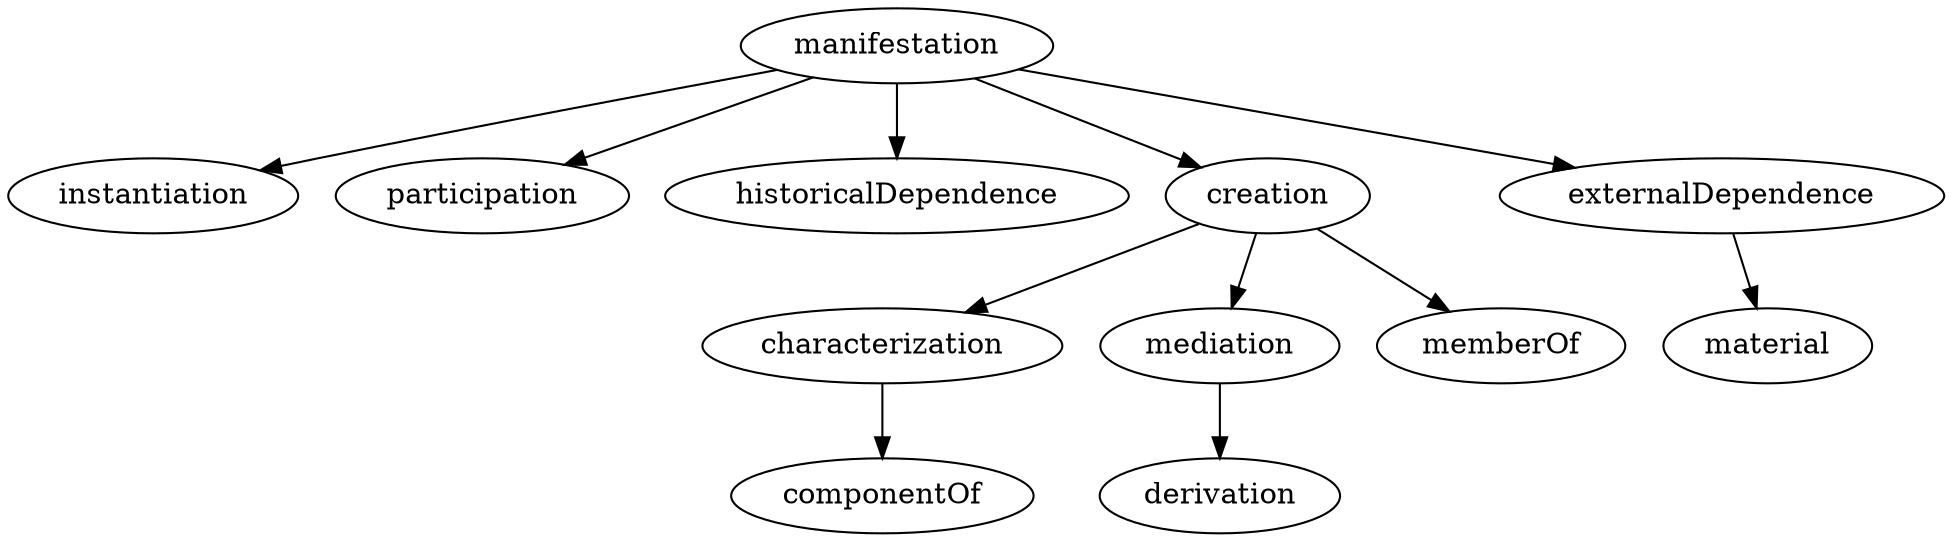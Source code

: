 strict digraph {
manifestation;
instantiation;
participation;
historicalDependence;
creation;
externalDependence;
characterization;
mediation;
memberOf;
material;
componentOf;
derivation;
manifestation -> instantiation;
manifestation -> participation;
manifestation -> historicalDependence;
manifestation -> creation;
manifestation -> externalDependence;
creation -> characterization;
creation -> mediation;
creation -> memberOf;
externalDependence -> material;
characterization -> componentOf;
mediation -> derivation;
}
